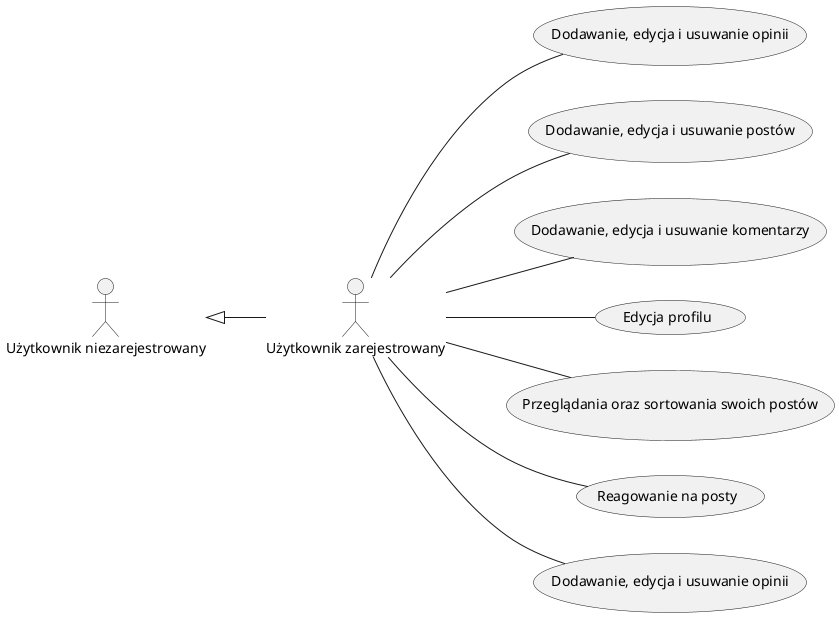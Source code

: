 @startuml usecaseRegistered

left to right direction

actor "Użytkownik zarejestrowany" as user
actor "Użytkownik niezarejestrowany" as unregisterUser

usecase "Dodawanie, edycja i usuwanie opinii" as UC1
usecase "Dodawanie, edycja i usuwanie postów" as UC2
usecase "Dodawanie, edycja i usuwanie komentarzy" as UC3
usecase "Edycja profilu" as UC4
usecase "Przeglądania oraz sortowania swoich postów" as UC5
usecase "Reagowanie na posty" as UC6
usecase "Dodawanie, edycja i usuwanie opinii" as UC7

unregisterUser <|-- user
user -- UC1
user -- UC2
user -- UC3
user -- UC4
user -- UC5
user -- UC6
user -- UC7

@enduml
